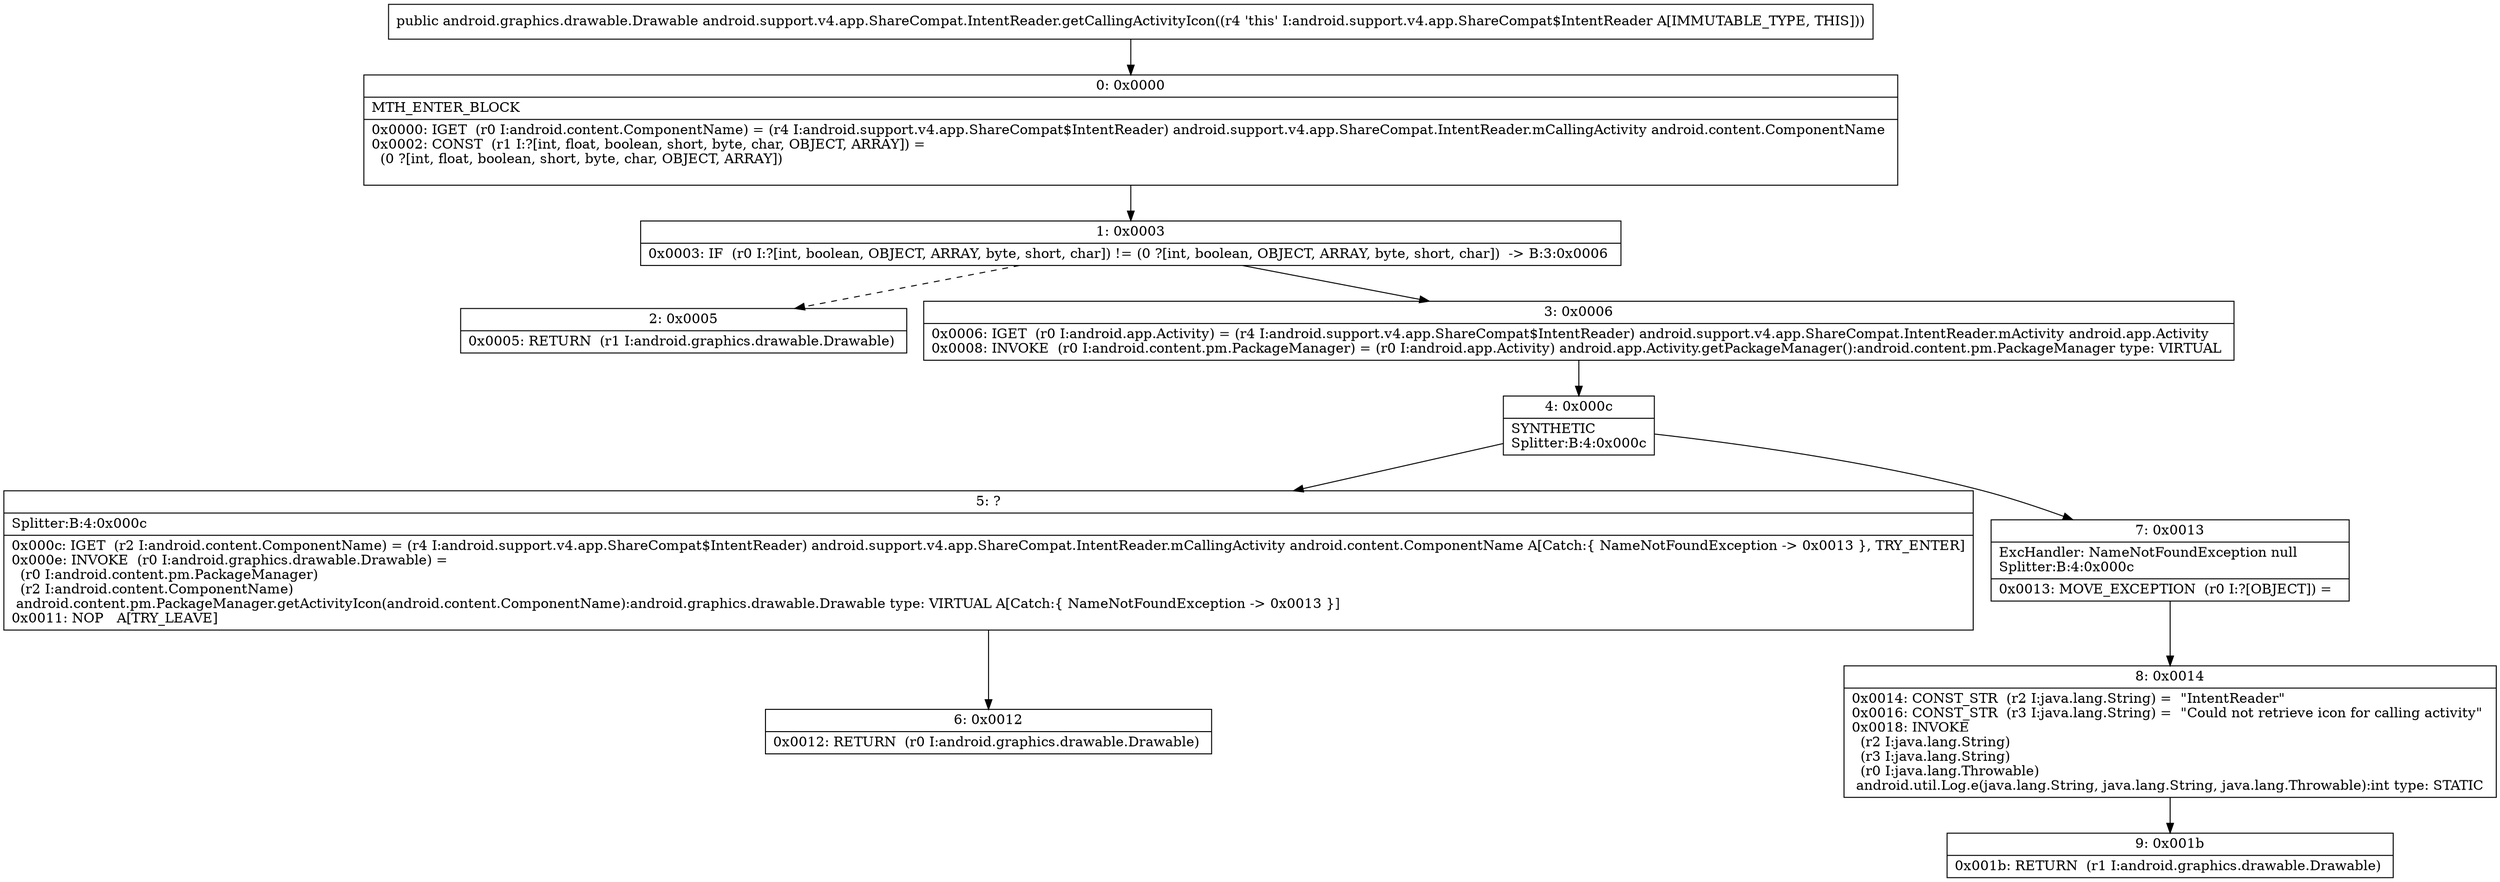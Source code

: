 digraph "CFG forandroid.support.v4.app.ShareCompat.IntentReader.getCallingActivityIcon()Landroid\/graphics\/drawable\/Drawable;" {
Node_0 [shape=record,label="{0\:\ 0x0000|MTH_ENTER_BLOCK\l|0x0000: IGET  (r0 I:android.content.ComponentName) = (r4 I:android.support.v4.app.ShareCompat$IntentReader) android.support.v4.app.ShareCompat.IntentReader.mCallingActivity android.content.ComponentName \l0x0002: CONST  (r1 I:?[int, float, boolean, short, byte, char, OBJECT, ARRAY]) = \l  (0 ?[int, float, boolean, short, byte, char, OBJECT, ARRAY])\l \l}"];
Node_1 [shape=record,label="{1\:\ 0x0003|0x0003: IF  (r0 I:?[int, boolean, OBJECT, ARRAY, byte, short, char]) != (0 ?[int, boolean, OBJECT, ARRAY, byte, short, char])  \-\> B:3:0x0006 \l}"];
Node_2 [shape=record,label="{2\:\ 0x0005|0x0005: RETURN  (r1 I:android.graphics.drawable.Drawable) \l}"];
Node_3 [shape=record,label="{3\:\ 0x0006|0x0006: IGET  (r0 I:android.app.Activity) = (r4 I:android.support.v4.app.ShareCompat$IntentReader) android.support.v4.app.ShareCompat.IntentReader.mActivity android.app.Activity \l0x0008: INVOKE  (r0 I:android.content.pm.PackageManager) = (r0 I:android.app.Activity) android.app.Activity.getPackageManager():android.content.pm.PackageManager type: VIRTUAL \l}"];
Node_4 [shape=record,label="{4\:\ 0x000c|SYNTHETIC\lSplitter:B:4:0x000c\l}"];
Node_5 [shape=record,label="{5\:\ ?|Splitter:B:4:0x000c\l|0x000c: IGET  (r2 I:android.content.ComponentName) = (r4 I:android.support.v4.app.ShareCompat$IntentReader) android.support.v4.app.ShareCompat.IntentReader.mCallingActivity android.content.ComponentName A[Catch:\{ NameNotFoundException \-\> 0x0013 \}, TRY_ENTER]\l0x000e: INVOKE  (r0 I:android.graphics.drawable.Drawable) = \l  (r0 I:android.content.pm.PackageManager)\l  (r2 I:android.content.ComponentName)\l android.content.pm.PackageManager.getActivityIcon(android.content.ComponentName):android.graphics.drawable.Drawable type: VIRTUAL A[Catch:\{ NameNotFoundException \-\> 0x0013 \}]\l0x0011: NOP   A[TRY_LEAVE]\l}"];
Node_6 [shape=record,label="{6\:\ 0x0012|0x0012: RETURN  (r0 I:android.graphics.drawable.Drawable) \l}"];
Node_7 [shape=record,label="{7\:\ 0x0013|ExcHandler: NameNotFoundException null\lSplitter:B:4:0x000c\l|0x0013: MOVE_EXCEPTION  (r0 I:?[OBJECT]) =  \l}"];
Node_8 [shape=record,label="{8\:\ 0x0014|0x0014: CONST_STR  (r2 I:java.lang.String) =  \"IntentReader\" \l0x0016: CONST_STR  (r3 I:java.lang.String) =  \"Could not retrieve icon for calling activity\" \l0x0018: INVOKE  \l  (r2 I:java.lang.String)\l  (r3 I:java.lang.String)\l  (r0 I:java.lang.Throwable)\l android.util.Log.e(java.lang.String, java.lang.String, java.lang.Throwable):int type: STATIC \l}"];
Node_9 [shape=record,label="{9\:\ 0x001b|0x001b: RETURN  (r1 I:android.graphics.drawable.Drawable) \l}"];
MethodNode[shape=record,label="{public android.graphics.drawable.Drawable android.support.v4.app.ShareCompat.IntentReader.getCallingActivityIcon((r4 'this' I:android.support.v4.app.ShareCompat$IntentReader A[IMMUTABLE_TYPE, THIS])) }"];
MethodNode -> Node_0;
Node_0 -> Node_1;
Node_1 -> Node_2[style=dashed];
Node_1 -> Node_3;
Node_3 -> Node_4;
Node_4 -> Node_5;
Node_4 -> Node_7;
Node_5 -> Node_6;
Node_7 -> Node_8;
Node_8 -> Node_9;
}

